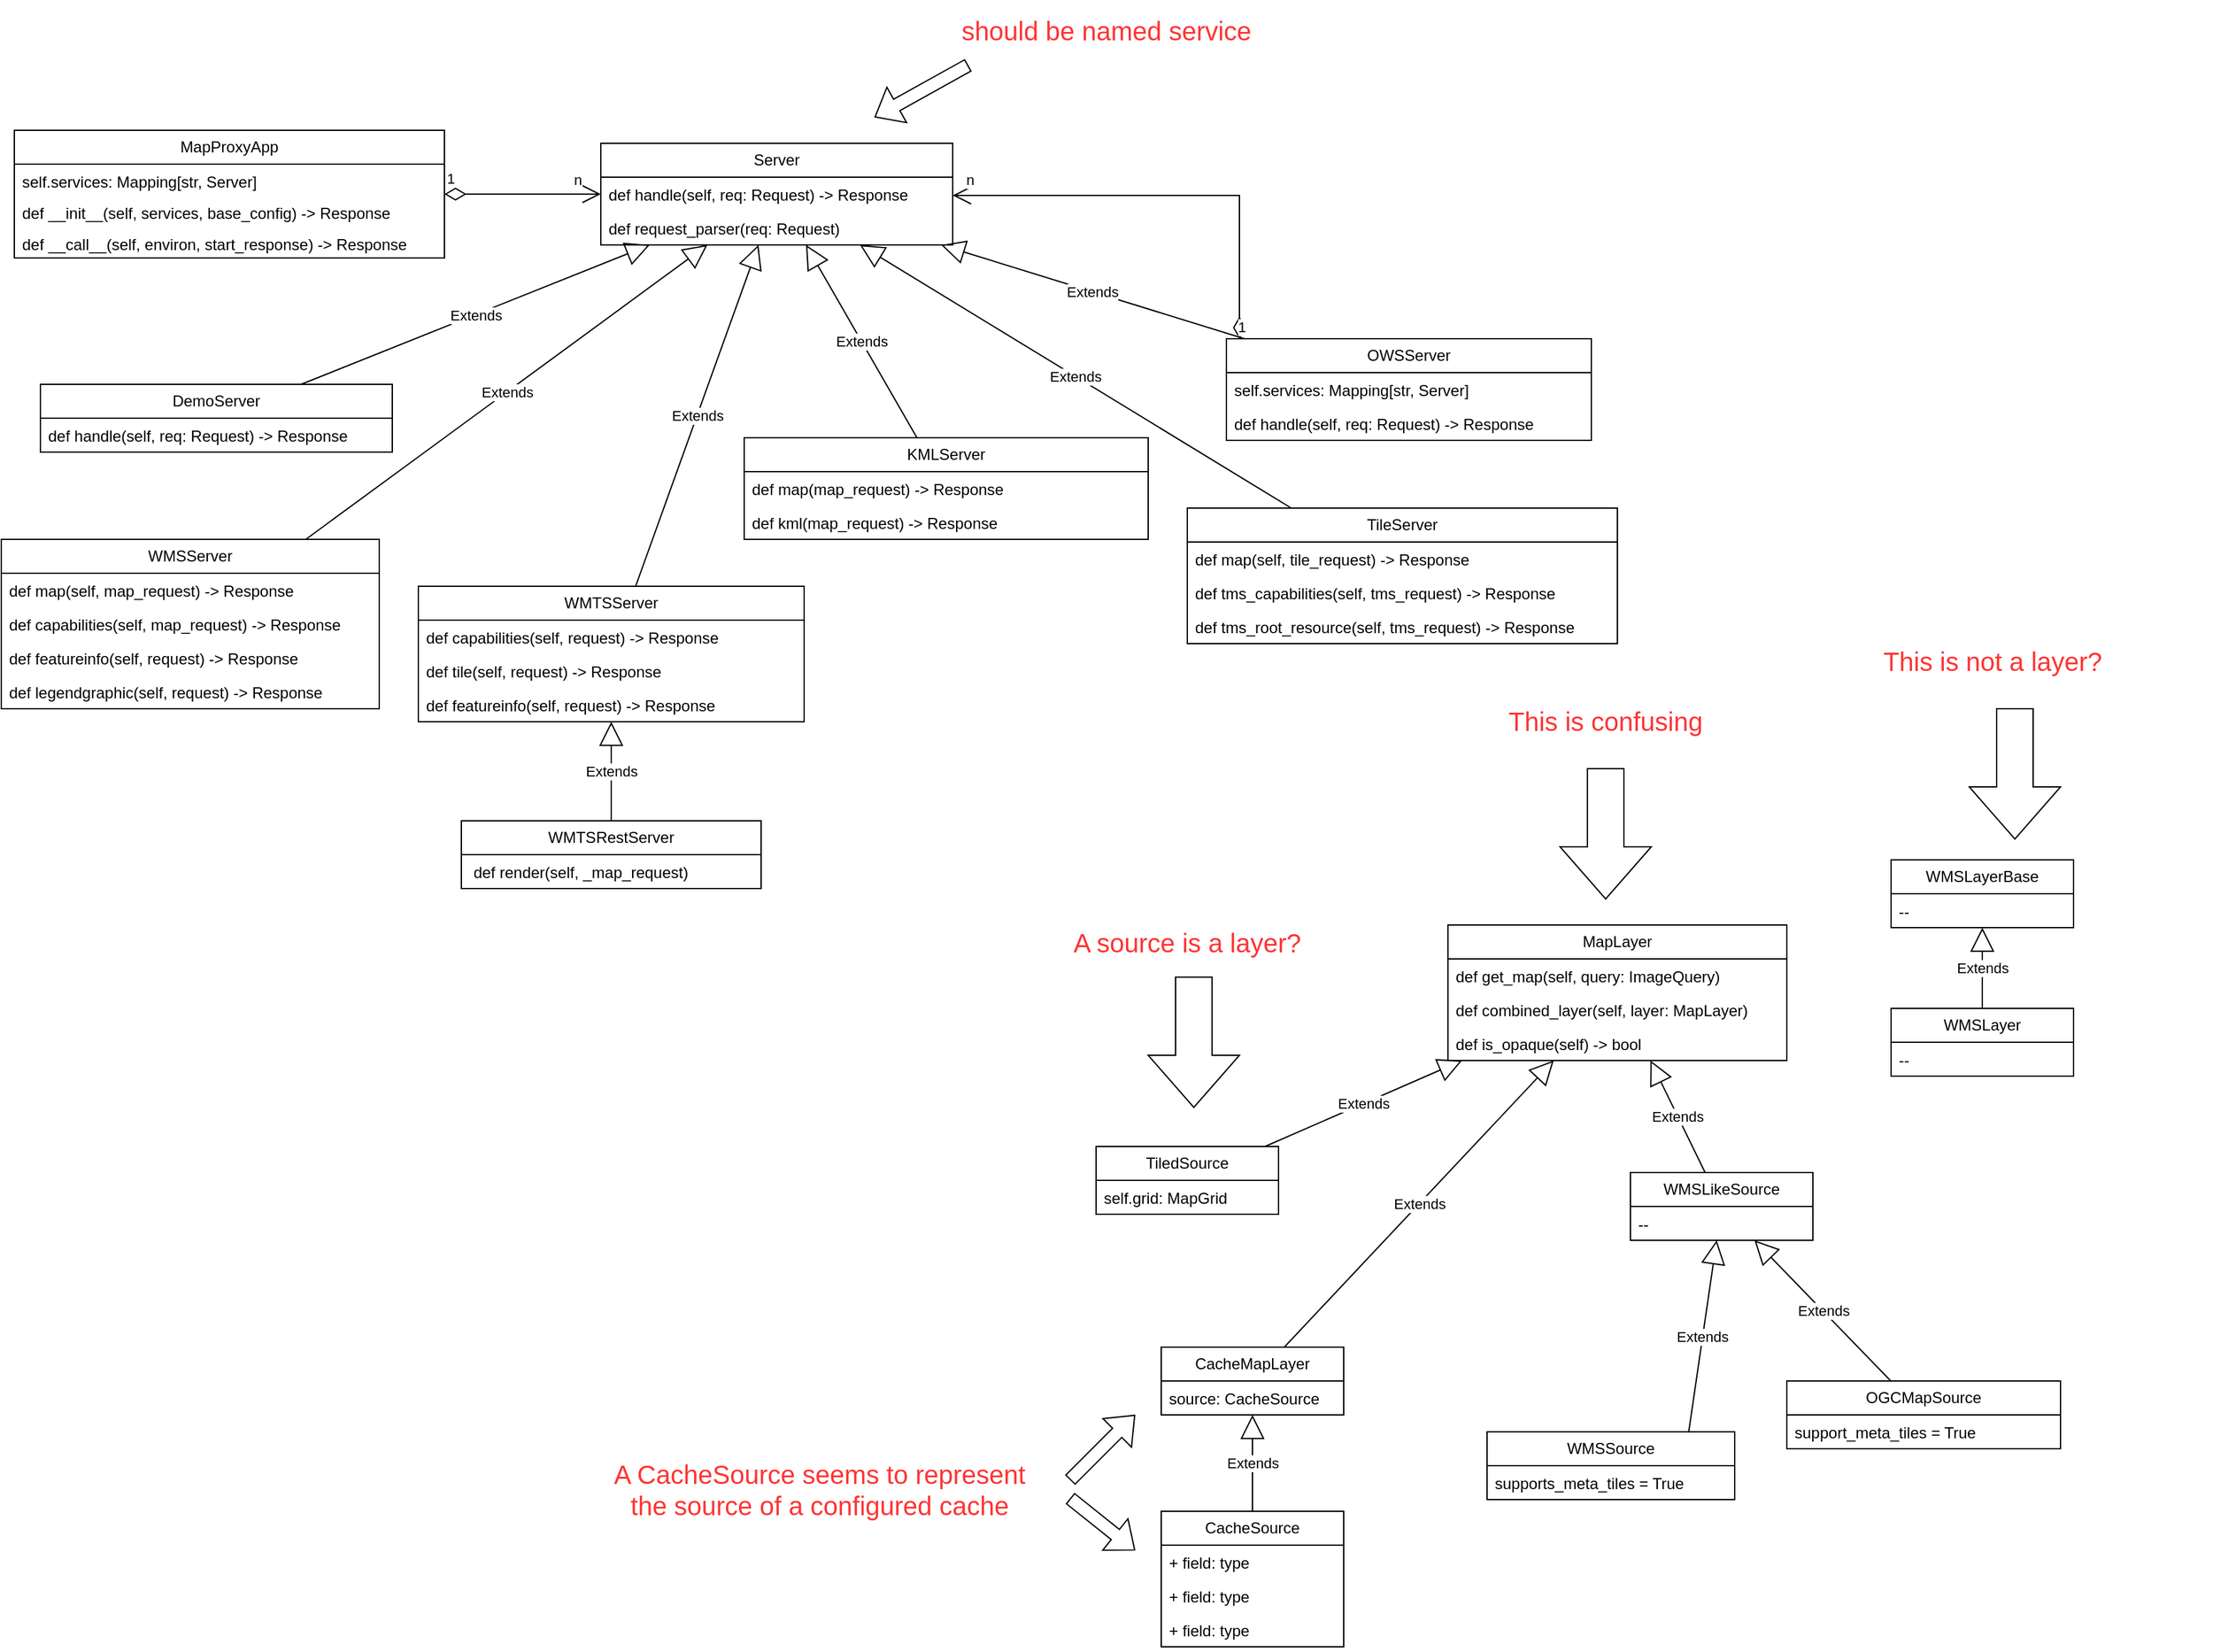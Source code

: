<mxfile version="22.1.22" type="embed">
  <diagram id="23iRSUPoRavnBvh4doch" name="Page-1">
    <mxGraphModel dx="953" dy="351" grid="1" gridSize="10" guides="1" tooltips="1" connect="1" arrows="1" fold="1" page="1" pageScale="1" pageWidth="827" pageHeight="1169" math="0" shadow="0">
      <root>
        <mxCell id="0" />
        <mxCell id="1" parent="0" />
        <mxCell id="8" value="MapProxyApp" style="swimlane;fontStyle=0;childLayout=stackLayout;horizontal=1;startSize=26;fillColor=none;horizontalStack=0;resizeParent=1;resizeParentMax=0;resizeLast=0;collapsible=1;marginBottom=0;whiteSpace=wrap;html=1;" parent="1" vertex="1">
          <mxGeometry x="50" y="170" width="330" height="98" as="geometry" />
        </mxCell>
        <mxCell id="15" value="self.services: Mapping[str, Server]" style="text;strokeColor=none;fillColor=none;align=left;verticalAlign=top;spacingLeft=4;spacingRight=4;overflow=hidden;rotatable=0;points=[[0,0.5],[1,0.5]];portConstraint=eastwest;whiteSpace=wrap;html=1;" parent="8" vertex="1">
          <mxGeometry y="26" width="330" height="24" as="geometry" />
        </mxCell>
        <mxCell id="20" value="def __init__(self, services, base_config) -&amp;gt; Response" style="text;strokeColor=none;fillColor=none;align=left;verticalAlign=top;spacingLeft=4;spacingRight=4;overflow=hidden;rotatable=0;points=[[0,0.5],[1,0.5]];portConstraint=eastwest;whiteSpace=wrap;html=1;" parent="8" vertex="1">
          <mxGeometry y="50" width="330" height="24" as="geometry" />
        </mxCell>
        <mxCell id="14" value="def __call__(self, environ, start_response) -&amp;gt; Response" style="text;strokeColor=none;fillColor=none;align=left;verticalAlign=top;spacingLeft=4;spacingRight=4;overflow=hidden;rotatable=0;points=[[0,0.5],[1,0.5]];portConstraint=eastwest;whiteSpace=wrap;html=1;" parent="8" vertex="1">
          <mxGeometry y="74" width="330" height="24" as="geometry" />
        </mxCell>
        <mxCell id="16" value="Server" style="swimlane;fontStyle=0;childLayout=stackLayout;horizontal=1;startSize=26;fillColor=none;horizontalStack=0;resizeParent=1;resizeParentMax=0;resizeLast=0;collapsible=1;marginBottom=0;whiteSpace=wrap;html=1;" parent="1" vertex="1">
          <mxGeometry x="500" y="180" width="270" height="78" as="geometry" />
        </mxCell>
        <mxCell id="17" value="def handle(self, req: Request) -&amp;gt; Response" style="text;strokeColor=none;fillColor=none;align=left;verticalAlign=top;spacingLeft=4;spacingRight=4;overflow=hidden;rotatable=0;points=[[0,0.5],[1,0.5]];portConstraint=eastwest;whiteSpace=wrap;html=1;" parent="16" vertex="1">
          <mxGeometry y="26" width="270" height="26" as="geometry" />
        </mxCell>
        <mxCell id="18" value="def request_parser(req: Request)" style="text;strokeColor=none;fillColor=none;align=left;verticalAlign=top;spacingLeft=4;spacingRight=4;overflow=hidden;rotatable=0;points=[[0,0.5],[1,0.5]];portConstraint=eastwest;whiteSpace=wrap;html=1;" parent="16" vertex="1">
          <mxGeometry y="52" width="270" height="26" as="geometry" />
        </mxCell>
        <mxCell id="21" value="1" style="endArrow=open;html=1;endSize=12;startArrow=diamondThin;startSize=14;startFill=0;edgeStyle=orthogonalEdgeStyle;align=left;verticalAlign=bottom;rounded=0;" parent="1" source="8" target="16" edge="1">
          <mxGeometry x="-1" y="3" relative="1" as="geometry">
            <mxPoint x="330" y="420" as="sourcePoint" />
            <mxPoint x="490" y="420" as="targetPoint" />
          </mxGeometry>
        </mxCell>
        <mxCell id="22" value="n" style="edgeLabel;html=1;align=center;verticalAlign=middle;resizable=0;points=[];" parent="21" vertex="1" connectable="0">
          <mxGeometry x="0.786" y="-2" relative="1" as="geometry">
            <mxPoint x="-5" y="-13" as="offset" />
          </mxGeometry>
        </mxCell>
        <mxCell id="23" value="DemoServer" style="swimlane;fontStyle=0;childLayout=stackLayout;horizontal=1;startSize=26;fillColor=none;horizontalStack=0;resizeParent=1;resizeParentMax=0;resizeLast=0;collapsible=1;marginBottom=0;whiteSpace=wrap;html=1;" parent="1" vertex="1">
          <mxGeometry x="70" y="365" width="270" height="52" as="geometry" />
        </mxCell>
        <mxCell id="24" value="def handle(self, req: Request) -&amp;gt; Response" style="text;strokeColor=none;fillColor=none;align=left;verticalAlign=top;spacingLeft=4;spacingRight=4;overflow=hidden;rotatable=0;points=[[0,0.5],[1,0.5]];portConstraint=eastwest;whiteSpace=wrap;html=1;" parent="23" vertex="1">
          <mxGeometry y="26" width="270" height="26" as="geometry" />
        </mxCell>
        <mxCell id="27" value="KMLServer" style="swimlane;fontStyle=0;childLayout=stackLayout;horizontal=1;startSize=26;fillColor=none;horizontalStack=0;resizeParent=1;resizeParentMax=0;resizeLast=0;collapsible=1;marginBottom=0;whiteSpace=wrap;html=1;" parent="1" vertex="1">
          <mxGeometry x="610" y="406" width="310" height="78" as="geometry" />
        </mxCell>
        <mxCell id="28" value="def map(map_request) -&amp;gt; Response" style="text;strokeColor=none;fillColor=none;align=left;verticalAlign=top;spacingLeft=4;spacingRight=4;overflow=hidden;rotatable=0;points=[[0,0.5],[1,0.5]];portConstraint=eastwest;whiteSpace=wrap;html=1;" parent="27" vertex="1">
          <mxGeometry y="26" width="310" height="26" as="geometry" />
        </mxCell>
        <mxCell id="29" value="def kml(map_request) -&amp;gt; Response" style="text;strokeColor=none;fillColor=none;align=left;verticalAlign=top;spacingLeft=4;spacingRight=4;overflow=hidden;rotatable=0;points=[[0,0.5],[1,0.5]];portConstraint=eastwest;whiteSpace=wrap;html=1;" parent="27" vertex="1">
          <mxGeometry y="52" width="310" height="26" as="geometry" />
        </mxCell>
        <mxCell id="31" value="Extends" style="endArrow=block;endSize=16;endFill=0;html=1;rounded=0;" parent="1" source="23" target="16" edge="1">
          <mxGeometry width="160" relative="1" as="geometry">
            <mxPoint x="330" y="420" as="sourcePoint" />
            <mxPoint x="490" y="420" as="targetPoint" />
          </mxGeometry>
        </mxCell>
        <mxCell id="32" value="Extends" style="endArrow=block;endSize=16;endFill=0;html=1;rounded=0;" parent="1" source="27" target="16" edge="1">
          <mxGeometry width="160" relative="1" as="geometry">
            <mxPoint x="330" y="420" as="sourcePoint" />
            <mxPoint x="490" y="420" as="targetPoint" />
            <Array as="points" />
          </mxGeometry>
        </mxCell>
        <mxCell id="33" value="OWSServer" style="swimlane;fontStyle=0;childLayout=stackLayout;horizontal=1;startSize=26;fillColor=none;horizontalStack=0;resizeParent=1;resizeParentMax=0;resizeLast=0;collapsible=1;marginBottom=0;whiteSpace=wrap;html=1;" parent="1" vertex="1">
          <mxGeometry x="980" y="330" width="280" height="78" as="geometry" />
        </mxCell>
        <mxCell id="34" value="self.services: Mapping[str, Server]" style="text;strokeColor=none;fillColor=none;align=left;verticalAlign=top;spacingLeft=4;spacingRight=4;overflow=hidden;rotatable=0;points=[[0,0.5],[1,0.5]];portConstraint=eastwest;whiteSpace=wrap;html=1;" parent="33" vertex="1">
          <mxGeometry y="26" width="280" height="26" as="geometry" />
        </mxCell>
        <mxCell id="35" value="def handle(self, req: Request) -&amp;gt; Response" style="text;strokeColor=none;fillColor=none;align=left;verticalAlign=top;spacingLeft=4;spacingRight=4;overflow=hidden;rotatable=0;points=[[0,0.5],[1,0.5]];portConstraint=eastwest;whiteSpace=wrap;html=1;" parent="33" vertex="1">
          <mxGeometry y="52" width="280" height="26" as="geometry" />
        </mxCell>
        <mxCell id="37" value="Extends" style="endArrow=block;endSize=16;endFill=0;html=1;rounded=0;" parent="1" source="33" target="16" edge="1">
          <mxGeometry width="160" relative="1" as="geometry">
            <mxPoint x="850" y="320" as="sourcePoint" />
            <mxPoint x="920" y="420" as="targetPoint" />
          </mxGeometry>
        </mxCell>
        <mxCell id="38" value="1" style="endArrow=open;html=1;endSize=12;startArrow=diamondThin;startSize=14;startFill=0;edgeStyle=orthogonalEdgeStyle;align=left;verticalAlign=bottom;rounded=0;" parent="1" source="33" target="16" edge="1">
          <mxGeometry x="-1" y="3" relative="1" as="geometry">
            <mxPoint x="1130" y="282" as="sourcePoint" />
            <mxPoint x="915" y="110" as="targetPoint" />
            <Array as="points">
              <mxPoint x="990" y="220" />
            </Array>
          </mxGeometry>
        </mxCell>
        <mxCell id="40" value="n" style="edgeLabel;html=1;align=center;verticalAlign=middle;resizable=0;points=[];" parent="38" vertex="1" connectable="0">
          <mxGeometry x="0.775" y="2" relative="1" as="geometry">
            <mxPoint x="-24" y="-14" as="offset" />
          </mxGeometry>
        </mxCell>
        <mxCell id="41" value="TileServer" style="swimlane;fontStyle=0;childLayout=stackLayout;horizontal=1;startSize=26;fillColor=none;horizontalStack=0;resizeParent=1;resizeParentMax=0;resizeLast=0;collapsible=1;marginBottom=0;whiteSpace=wrap;html=1;" parent="1" vertex="1">
          <mxGeometry x="950" y="460" width="330" height="104" as="geometry" />
        </mxCell>
        <mxCell id="42" value="def map(self, tile_request) -&amp;gt; Response" style="text;strokeColor=none;fillColor=none;align=left;verticalAlign=top;spacingLeft=4;spacingRight=4;overflow=hidden;rotatable=0;points=[[0,0.5],[1,0.5]];portConstraint=eastwest;whiteSpace=wrap;html=1;" parent="41" vertex="1">
          <mxGeometry y="26" width="330" height="26" as="geometry" />
        </mxCell>
        <mxCell id="43" value="def tms_capabilities(self, tms_request) -&amp;gt; Response" style="text;strokeColor=none;fillColor=none;align=left;verticalAlign=top;spacingLeft=4;spacingRight=4;overflow=hidden;rotatable=0;points=[[0,0.5],[1,0.5]];portConstraint=eastwest;whiteSpace=wrap;html=1;" parent="41" vertex="1">
          <mxGeometry y="52" width="330" height="26" as="geometry" />
        </mxCell>
        <mxCell id="44" value="def tms_root_resource(self, tms_request) -&amp;gt; Response" style="text;strokeColor=none;fillColor=none;align=left;verticalAlign=top;spacingLeft=4;spacingRight=4;overflow=hidden;rotatable=0;points=[[0,0.5],[1,0.5]];portConstraint=eastwest;whiteSpace=wrap;html=1;" parent="41" vertex="1">
          <mxGeometry y="78" width="330" height="26" as="geometry" />
        </mxCell>
        <mxCell id="45" value="Extends" style="endArrow=block;endSize=16;endFill=0;html=1;rounded=0;" parent="1" source="41" target="16" edge="1">
          <mxGeometry width="160" relative="1" as="geometry">
            <mxPoint x="760" y="420" as="sourcePoint" />
            <mxPoint x="920" y="420" as="targetPoint" />
          </mxGeometry>
        </mxCell>
        <mxCell id="46" value="WMSServer" style="swimlane;fontStyle=0;childLayout=stackLayout;horizontal=1;startSize=26;fillColor=none;horizontalStack=0;resizeParent=1;resizeParentMax=0;resizeLast=0;collapsible=1;marginBottom=0;whiteSpace=wrap;html=1;" parent="1" vertex="1">
          <mxGeometry x="40" y="484" width="290" height="130" as="geometry" />
        </mxCell>
        <mxCell id="47" value="def map(self, map_request) -&amp;gt; Response" style="text;strokeColor=none;fillColor=none;align=left;verticalAlign=top;spacingLeft=4;spacingRight=4;overflow=hidden;rotatable=0;points=[[0,0.5],[1,0.5]];portConstraint=eastwest;whiteSpace=wrap;html=1;" parent="46" vertex="1">
          <mxGeometry y="26" width="290" height="26" as="geometry" />
        </mxCell>
        <mxCell id="48" value="def capabilities(self, map_request) -&amp;gt; Response" style="text;strokeColor=none;fillColor=none;align=left;verticalAlign=top;spacingLeft=4;spacingRight=4;overflow=hidden;rotatable=0;points=[[0,0.5],[1,0.5]];portConstraint=eastwest;whiteSpace=wrap;html=1;" parent="46" vertex="1">
          <mxGeometry y="52" width="290" height="26" as="geometry" />
        </mxCell>
        <mxCell id="49" value="def featureinfo(self, request) -&amp;gt; Response" style="text;strokeColor=none;fillColor=none;align=left;verticalAlign=top;spacingLeft=4;spacingRight=4;overflow=hidden;rotatable=0;points=[[0,0.5],[1,0.5]];portConstraint=eastwest;whiteSpace=wrap;html=1;" parent="46" vertex="1">
          <mxGeometry y="78" width="290" height="26" as="geometry" />
        </mxCell>
        <mxCell id="50" value="def legendgraphic(self, request) -&amp;gt; Response" style="text;strokeColor=none;fillColor=none;align=left;verticalAlign=top;spacingLeft=4;spacingRight=4;overflow=hidden;rotatable=0;points=[[0,0.5],[1,0.5]];portConstraint=eastwest;whiteSpace=wrap;html=1;" parent="46" vertex="1">
          <mxGeometry y="104" width="290" height="26" as="geometry" />
        </mxCell>
        <mxCell id="51" value="Extends" style="endArrow=block;endSize=16;endFill=0;html=1;rounded=0;" parent="1" source="46" target="16" edge="1">
          <mxGeometry width="160" relative="1" as="geometry">
            <mxPoint x="530" y="420" as="sourcePoint" />
            <mxPoint x="690" y="420" as="targetPoint" />
          </mxGeometry>
        </mxCell>
        <mxCell id="52" value="WMTSServer" style="swimlane;fontStyle=0;childLayout=stackLayout;horizontal=1;startSize=26;fillColor=none;horizontalStack=0;resizeParent=1;resizeParentMax=0;resizeLast=0;collapsible=1;marginBottom=0;whiteSpace=wrap;html=1;" parent="1" vertex="1">
          <mxGeometry x="360" y="520" width="296" height="104" as="geometry" />
        </mxCell>
        <mxCell id="53" value="def capabilities(self, request) -&amp;gt; Response" style="text;strokeColor=none;fillColor=none;align=left;verticalAlign=top;spacingLeft=4;spacingRight=4;overflow=hidden;rotatable=0;points=[[0,0.5],[1,0.5]];portConstraint=eastwest;whiteSpace=wrap;html=1;" parent="52" vertex="1">
          <mxGeometry y="26" width="296" height="26" as="geometry" />
        </mxCell>
        <mxCell id="54" value="def tile(self, request) -&amp;gt; Response" style="text;strokeColor=none;fillColor=none;align=left;verticalAlign=top;spacingLeft=4;spacingRight=4;overflow=hidden;rotatable=0;points=[[0,0.5],[1,0.5]];portConstraint=eastwest;whiteSpace=wrap;html=1;" parent="52" vertex="1">
          <mxGeometry y="52" width="296" height="26" as="geometry" />
        </mxCell>
        <mxCell id="55" value="def featureinfo(self, request) -&amp;gt; Response" style="text;strokeColor=none;fillColor=none;align=left;verticalAlign=top;spacingLeft=4;spacingRight=4;overflow=hidden;rotatable=0;points=[[0,0.5],[1,0.5]];portConstraint=eastwest;whiteSpace=wrap;html=1;" parent="52" vertex="1">
          <mxGeometry y="78" width="296" height="26" as="geometry" />
        </mxCell>
        <mxCell id="56" value="Extends" style="endArrow=block;endSize=16;endFill=0;html=1;rounded=0;" parent="1" source="52" target="16" edge="1">
          <mxGeometry width="160" relative="1" as="geometry">
            <mxPoint x="530" y="420" as="sourcePoint" />
            <mxPoint x="690" y="420" as="targetPoint" />
          </mxGeometry>
        </mxCell>
        <mxCell id="57" value="WMTSRestServer" style="swimlane;fontStyle=0;childLayout=stackLayout;horizontal=1;startSize=26;fillColor=none;horizontalStack=0;resizeParent=1;resizeParentMax=0;resizeLast=0;collapsible=1;marginBottom=0;whiteSpace=wrap;html=1;" parent="1" vertex="1">
          <mxGeometry x="393" y="700" width="230" height="52" as="geometry" />
        </mxCell>
        <mxCell id="58" value="&amp;nbsp;def render(self, _map_request)" style="text;strokeColor=none;fillColor=none;align=left;verticalAlign=top;spacingLeft=4;spacingRight=4;overflow=hidden;rotatable=0;points=[[0,0.5],[1,0.5]];portConstraint=eastwest;whiteSpace=wrap;html=1;" parent="57" vertex="1">
          <mxGeometry y="26" width="230" height="26" as="geometry" />
        </mxCell>
        <mxCell id="61" value="Extends" style="endArrow=block;endSize=16;endFill=0;html=1;rounded=0;" parent="1" source="57" target="52" edge="1">
          <mxGeometry width="160" relative="1" as="geometry">
            <mxPoint x="530" y="480" as="sourcePoint" />
            <mxPoint x="690" y="480" as="targetPoint" />
          </mxGeometry>
        </mxCell>
        <mxCell id="62" value="MapLayer" style="swimlane;fontStyle=0;childLayout=stackLayout;horizontal=1;startSize=26;fillColor=none;horizontalStack=0;resizeParent=1;resizeParentMax=0;resizeLast=0;collapsible=1;marginBottom=0;whiteSpace=wrap;html=1;" parent="1" vertex="1">
          <mxGeometry x="1150" y="780" width="260" height="104" as="geometry" />
        </mxCell>
        <mxCell id="64" value="def get_map(self, query: ImageQuery)" style="text;strokeColor=none;fillColor=none;align=left;verticalAlign=top;spacingLeft=4;spacingRight=4;overflow=hidden;rotatable=0;points=[[0,0.5],[1,0.5]];portConstraint=eastwest;whiteSpace=wrap;html=1;" parent="62" vertex="1">
          <mxGeometry y="26" width="260" height="26" as="geometry" />
        </mxCell>
        <mxCell id="65" value="def&amp;nbsp;combined_layer(self, layer: MapLayer)" style="text;strokeColor=none;fillColor=none;align=left;verticalAlign=top;spacingLeft=4;spacingRight=4;overflow=hidden;rotatable=0;points=[[0,0.5],[1,0.5]];portConstraint=eastwest;whiteSpace=wrap;html=1;" parent="62" vertex="1">
          <mxGeometry y="52" width="260" height="26" as="geometry" />
        </mxCell>
        <mxCell id="66" value="def is_opaque(self) -&amp;gt; bool" style="text;strokeColor=none;fillColor=none;align=left;verticalAlign=top;spacingLeft=4;spacingRight=4;overflow=hidden;rotatable=0;points=[[0,0.5],[1,0.5]];portConstraint=eastwest;whiteSpace=wrap;html=1;" parent="62" vertex="1">
          <mxGeometry y="78" width="260" height="26" as="geometry" />
        </mxCell>
        <mxCell id="67" value="TiledSource" style="swimlane;fontStyle=0;childLayout=stackLayout;horizontal=1;startSize=26;fillColor=none;horizontalStack=0;resizeParent=1;resizeParentMax=0;resizeLast=0;collapsible=1;marginBottom=0;whiteSpace=wrap;html=1;" parent="1" vertex="1">
          <mxGeometry x="880" y="950" width="140" height="52" as="geometry" />
        </mxCell>
        <mxCell id="68" value="self.grid: MapGrid" style="text;strokeColor=none;fillColor=none;align=left;verticalAlign=top;spacingLeft=4;spacingRight=4;overflow=hidden;rotatable=0;points=[[0,0.5],[1,0.5]];portConstraint=eastwest;whiteSpace=wrap;html=1;" parent="67" vertex="1">
          <mxGeometry y="26" width="140" height="26" as="geometry" />
        </mxCell>
        <mxCell id="71" value="Extends" style="endArrow=block;endSize=16;endFill=0;html=1;rounded=0;" parent="1" source="67" target="62" edge="1">
          <mxGeometry width="160" relative="1" as="geometry">
            <mxPoint x="1160" y="960" as="sourcePoint" />
            <mxPoint x="1320" y="960" as="targetPoint" />
          </mxGeometry>
        </mxCell>
        <mxCell id="72" value="WMSLikeSource" style="swimlane;fontStyle=0;childLayout=stackLayout;horizontal=1;startSize=26;fillColor=none;horizontalStack=0;resizeParent=1;resizeParentMax=0;resizeLast=0;collapsible=1;marginBottom=0;whiteSpace=wrap;html=1;" parent="1" vertex="1">
          <mxGeometry x="1290" y="970" width="140" height="52" as="geometry" />
        </mxCell>
        <mxCell id="75" value="--" style="text;strokeColor=none;fillColor=none;align=left;verticalAlign=top;spacingLeft=4;spacingRight=4;overflow=hidden;rotatable=0;points=[[0,0.5],[1,0.5]];portConstraint=eastwest;whiteSpace=wrap;html=1;" parent="72" vertex="1">
          <mxGeometry y="26" width="140" height="26" as="geometry" />
        </mxCell>
        <mxCell id="76" value="Extends" style="endArrow=block;endSize=16;endFill=0;html=1;rounded=0;" parent="1" source="72" target="62" edge="1">
          <mxGeometry width="160" relative="1" as="geometry">
            <mxPoint x="1160" y="960" as="sourcePoint" />
            <mxPoint x="1320" y="960" as="targetPoint" />
          </mxGeometry>
        </mxCell>
        <mxCell id="77" value="WMSSource" style="swimlane;fontStyle=0;childLayout=stackLayout;horizontal=1;startSize=26;fillColor=none;horizontalStack=0;resizeParent=1;resizeParentMax=0;resizeLast=0;collapsible=1;marginBottom=0;whiteSpace=wrap;html=1;" parent="1" vertex="1">
          <mxGeometry x="1180" y="1169" width="190" height="52" as="geometry" />
        </mxCell>
        <mxCell id="78" value="supports_meta_tiles = True" style="text;strokeColor=none;fillColor=none;align=left;verticalAlign=top;spacingLeft=4;spacingRight=4;overflow=hidden;rotatable=0;points=[[0,0.5],[1,0.5]];portConstraint=eastwest;whiteSpace=wrap;html=1;" parent="77" vertex="1">
          <mxGeometry y="26" width="190" height="26" as="geometry" />
        </mxCell>
        <mxCell id="81" value="Extends" style="endArrow=block;endSize=16;endFill=0;html=1;rounded=0;exitX=0.814;exitY=0.01;exitDx=0;exitDy=0;exitPerimeter=0;" parent="1" source="77" target="72" edge="1">
          <mxGeometry width="160" relative="1" as="geometry">
            <mxPoint x="1160" y="1150" as="sourcePoint" />
            <mxPoint x="1320" y="1150" as="targetPoint" />
          </mxGeometry>
        </mxCell>
        <mxCell id="82" value="OGCMapSource" style="swimlane;fontStyle=0;childLayout=stackLayout;horizontal=1;startSize=26;fillColor=none;horizontalStack=0;resizeParent=1;resizeParentMax=0;resizeLast=0;collapsible=1;marginBottom=0;whiteSpace=wrap;html=1;" parent="1" vertex="1">
          <mxGeometry x="1410" y="1130" width="210" height="52" as="geometry" />
        </mxCell>
        <mxCell id="83" value="support_meta_tiles = True" style="text;strokeColor=none;fillColor=none;align=left;verticalAlign=top;spacingLeft=4;spacingRight=4;overflow=hidden;rotatable=0;points=[[0,0.5],[1,0.5]];portConstraint=eastwest;whiteSpace=wrap;html=1;" parent="82" vertex="1">
          <mxGeometry y="26" width="210" height="26" as="geometry" />
        </mxCell>
        <mxCell id="87" value="Extends" style="endArrow=block;endSize=16;endFill=0;html=1;rounded=0;" parent="1" source="82" target="72" edge="1">
          <mxGeometry width="160" relative="1" as="geometry">
            <mxPoint x="1160" y="1150" as="sourcePoint" />
            <mxPoint x="1320" y="1150" as="targetPoint" />
          </mxGeometry>
        </mxCell>
        <mxCell id="88" value="CacheMapLayer" style="swimlane;fontStyle=0;childLayout=stackLayout;horizontal=1;startSize=26;fillColor=none;horizontalStack=0;resizeParent=1;resizeParentMax=0;resizeLast=0;collapsible=1;marginBottom=0;whiteSpace=wrap;html=1;" parent="1" vertex="1">
          <mxGeometry x="930" y="1104" width="140" height="52" as="geometry" />
        </mxCell>
        <mxCell id="89" value="source: CacheSource" style="text;strokeColor=none;fillColor=none;align=left;verticalAlign=top;spacingLeft=4;spacingRight=4;overflow=hidden;rotatable=0;points=[[0,0.5],[1,0.5]];portConstraint=eastwest;whiteSpace=wrap;html=1;" parent="88" vertex="1">
          <mxGeometry y="26" width="140" height="26" as="geometry" />
        </mxCell>
        <mxCell id="92" value="Extends" style="endArrow=block;endSize=16;endFill=0;html=1;rounded=0;" parent="1" source="88" target="62" edge="1">
          <mxGeometry width="160" relative="1" as="geometry">
            <mxPoint x="870" y="1030" as="sourcePoint" />
            <mxPoint x="1030" y="1030" as="targetPoint" />
          </mxGeometry>
        </mxCell>
        <mxCell id="93" value="" style="html=1;shadow=0;dashed=0;align=center;verticalAlign=middle;shape=mxgraph.arrows2.arrow;dy=0.6;dx=40;direction=south;notch=0;" parent="1" vertex="1">
          <mxGeometry x="1236" y="660" width="70" height="100" as="geometry" />
        </mxCell>
        <mxCell id="94" value="&lt;font color=&quot;#ff3333&quot; style=&quot;font-size: 20px;&quot;&gt;This is confusing&lt;/font&gt;" style="text;html=1;strokeColor=none;fillColor=none;align=center;verticalAlign=middle;whiteSpace=wrap;rounded=0;" parent="1" vertex="1">
          <mxGeometry x="1103" y="600" width="336" height="46" as="geometry" />
        </mxCell>
        <mxCell id="95" value="" style="html=1;shadow=0;dashed=0;align=center;verticalAlign=middle;shape=mxgraph.arrows2.arrow;dy=0.6;dx=40;direction=south;notch=0;" vertex="1" parent="1">
          <mxGeometry x="920" y="820" width="70" height="100" as="geometry" />
        </mxCell>
        <mxCell id="96" value="&lt;font color=&quot;#ff3333&quot; style=&quot;font-size: 20px;&quot;&gt;A source is a layer?&lt;/font&gt;" style="text;html=1;strokeColor=none;fillColor=none;align=center;verticalAlign=middle;whiteSpace=wrap;rounded=0;" vertex="1" parent="1">
          <mxGeometry x="782" y="770" width="336" height="46" as="geometry" />
        </mxCell>
        <mxCell id="97" value="WMSLayer" style="swimlane;fontStyle=0;childLayout=stackLayout;horizontal=1;startSize=26;fillColor=none;horizontalStack=0;resizeParent=1;resizeParentMax=0;resizeLast=0;collapsible=1;marginBottom=0;whiteSpace=wrap;html=1;" vertex="1" parent="1">
          <mxGeometry x="1490" y="844" width="140" height="52" as="geometry" />
        </mxCell>
        <mxCell id="98" value="--" style="text;strokeColor=none;fillColor=none;align=left;verticalAlign=top;spacingLeft=4;spacingRight=4;overflow=hidden;rotatable=0;points=[[0,0.5],[1,0.5]];portConstraint=eastwest;whiteSpace=wrap;html=1;" vertex="1" parent="97">
          <mxGeometry y="26" width="140" height="26" as="geometry" />
        </mxCell>
        <mxCell id="99" value="WMSLayerBase" style="swimlane;fontStyle=0;childLayout=stackLayout;horizontal=1;startSize=26;fillColor=none;horizontalStack=0;resizeParent=1;resizeParentMax=0;resizeLast=0;collapsible=1;marginBottom=0;whiteSpace=wrap;html=1;" vertex="1" parent="1">
          <mxGeometry x="1490" y="730" width="140" height="52" as="geometry" />
        </mxCell>
        <mxCell id="100" value="--" style="text;strokeColor=none;fillColor=none;align=left;verticalAlign=top;spacingLeft=4;spacingRight=4;overflow=hidden;rotatable=0;points=[[0,0.5],[1,0.5]];portConstraint=eastwest;whiteSpace=wrap;html=1;" vertex="1" parent="99">
          <mxGeometry y="26" width="140" height="26" as="geometry" />
        </mxCell>
        <mxCell id="101" value="Extends" style="endArrow=block;endSize=16;endFill=0;html=1;rounded=0;" edge="1" parent="1" source="97" target="99">
          <mxGeometry width="160" relative="1" as="geometry">
            <mxPoint x="1150" y="850" as="sourcePoint" />
            <mxPoint x="1310" y="850" as="targetPoint" />
          </mxGeometry>
        </mxCell>
        <mxCell id="102" value="" style="html=1;shadow=0;dashed=0;align=center;verticalAlign=middle;shape=mxgraph.arrows2.arrow;dy=0.6;dx=40;direction=south;notch=0;" vertex="1" parent="1">
          <mxGeometry x="1550" y="614" width="70" height="100" as="geometry" />
        </mxCell>
        <mxCell id="104" value="&lt;font color=&quot;#ff3333&quot; style=&quot;font-size: 20px;&quot;&gt;This is not a layer?&lt;/font&gt;" style="text;html=1;strokeColor=none;fillColor=none;align=center;verticalAlign=middle;whiteSpace=wrap;rounded=0;" vertex="1" parent="1">
          <mxGeometry x="1400" y="554" width="336" height="46" as="geometry" />
        </mxCell>
        <mxCell id="105" value="CacheSource" style="swimlane;fontStyle=0;childLayout=stackLayout;horizontal=1;startSize=26;fillColor=none;horizontalStack=0;resizeParent=1;resizeParentMax=0;resizeLast=0;collapsible=1;marginBottom=0;whiteSpace=wrap;html=1;" vertex="1" parent="1">
          <mxGeometry x="930" y="1230" width="140" height="104" as="geometry" />
        </mxCell>
        <mxCell id="106" value="+ field: type" style="text;strokeColor=none;fillColor=none;align=left;verticalAlign=top;spacingLeft=4;spacingRight=4;overflow=hidden;rotatable=0;points=[[0,0.5],[1,0.5]];portConstraint=eastwest;whiteSpace=wrap;html=1;" vertex="1" parent="105">
          <mxGeometry y="26" width="140" height="26" as="geometry" />
        </mxCell>
        <mxCell id="107" value="+ field: type" style="text;strokeColor=none;fillColor=none;align=left;verticalAlign=top;spacingLeft=4;spacingRight=4;overflow=hidden;rotatable=0;points=[[0,0.5],[1,0.5]];portConstraint=eastwest;whiteSpace=wrap;html=1;" vertex="1" parent="105">
          <mxGeometry y="52" width="140" height="26" as="geometry" />
        </mxCell>
        <mxCell id="108" value="+ field: type" style="text;strokeColor=none;fillColor=none;align=left;verticalAlign=top;spacingLeft=4;spacingRight=4;overflow=hidden;rotatable=0;points=[[0,0.5],[1,0.5]];portConstraint=eastwest;whiteSpace=wrap;html=1;" vertex="1" parent="105">
          <mxGeometry y="78" width="140" height="26" as="geometry" />
        </mxCell>
        <mxCell id="111" value="Extends" style="endArrow=block;endSize=16;endFill=0;html=1;rounded=0;" edge="1" parent="1" source="105" target="88">
          <mxGeometry width="160" relative="1" as="geometry">
            <mxPoint x="1040" y="1120" as="sourcePoint" />
            <mxPoint x="1200" y="1120" as="targetPoint" />
          </mxGeometry>
        </mxCell>
        <mxCell id="113" value="" style="shape=flexArrow;endArrow=classic;html=1;rounded=0;" edge="1" parent="1">
          <mxGeometry width="50" height="50" relative="1" as="geometry">
            <mxPoint x="860" y="1206" as="sourcePoint" />
            <mxPoint x="910" y="1156" as="targetPoint" />
          </mxGeometry>
        </mxCell>
        <mxCell id="114" value="" style="shape=flexArrow;endArrow=classic;html=1;rounded=0;" edge="1" parent="1">
          <mxGeometry width="50" height="50" relative="1" as="geometry">
            <mxPoint x="860" y="1220" as="sourcePoint" />
            <mxPoint x="910" y="1260" as="targetPoint" />
            <Array as="points" />
          </mxGeometry>
        </mxCell>
        <mxCell id="116" value="&lt;font color=&quot;#ff3333&quot; style=&quot;font-size: 20px;&quot;&gt;A CacheSource seems to represent the source of a configured cache&lt;/font&gt;" style="text;html=1;strokeColor=none;fillColor=none;align=center;verticalAlign=middle;whiteSpace=wrap;rounded=0;" vertex="1" parent="1">
          <mxGeometry x="500" y="1190" width="336" height="46" as="geometry" />
        </mxCell>
        <mxCell id="117" value="" style="shape=flexArrow;endArrow=classic;html=1;rounded=0;" edge="1" parent="1">
          <mxGeometry width="50" height="50" relative="1" as="geometry">
            <mxPoint x="782" y="120" as="sourcePoint" />
            <mxPoint x="710" y="160" as="targetPoint" />
            <Array as="points" />
          </mxGeometry>
        </mxCell>
        <mxCell id="119" value="&lt;font color=&quot;#ff3333&quot; style=&quot;font-size: 20px;&quot;&gt;should be named service&lt;/font&gt;" style="text;html=1;strokeColor=none;fillColor=none;align=center;verticalAlign=middle;whiteSpace=wrap;rounded=0;" vertex="1" parent="1">
          <mxGeometry x="720" y="70" width="336" height="46" as="geometry" />
        </mxCell>
      </root>
    </mxGraphModel>
  </diagram>
</mxfile>
